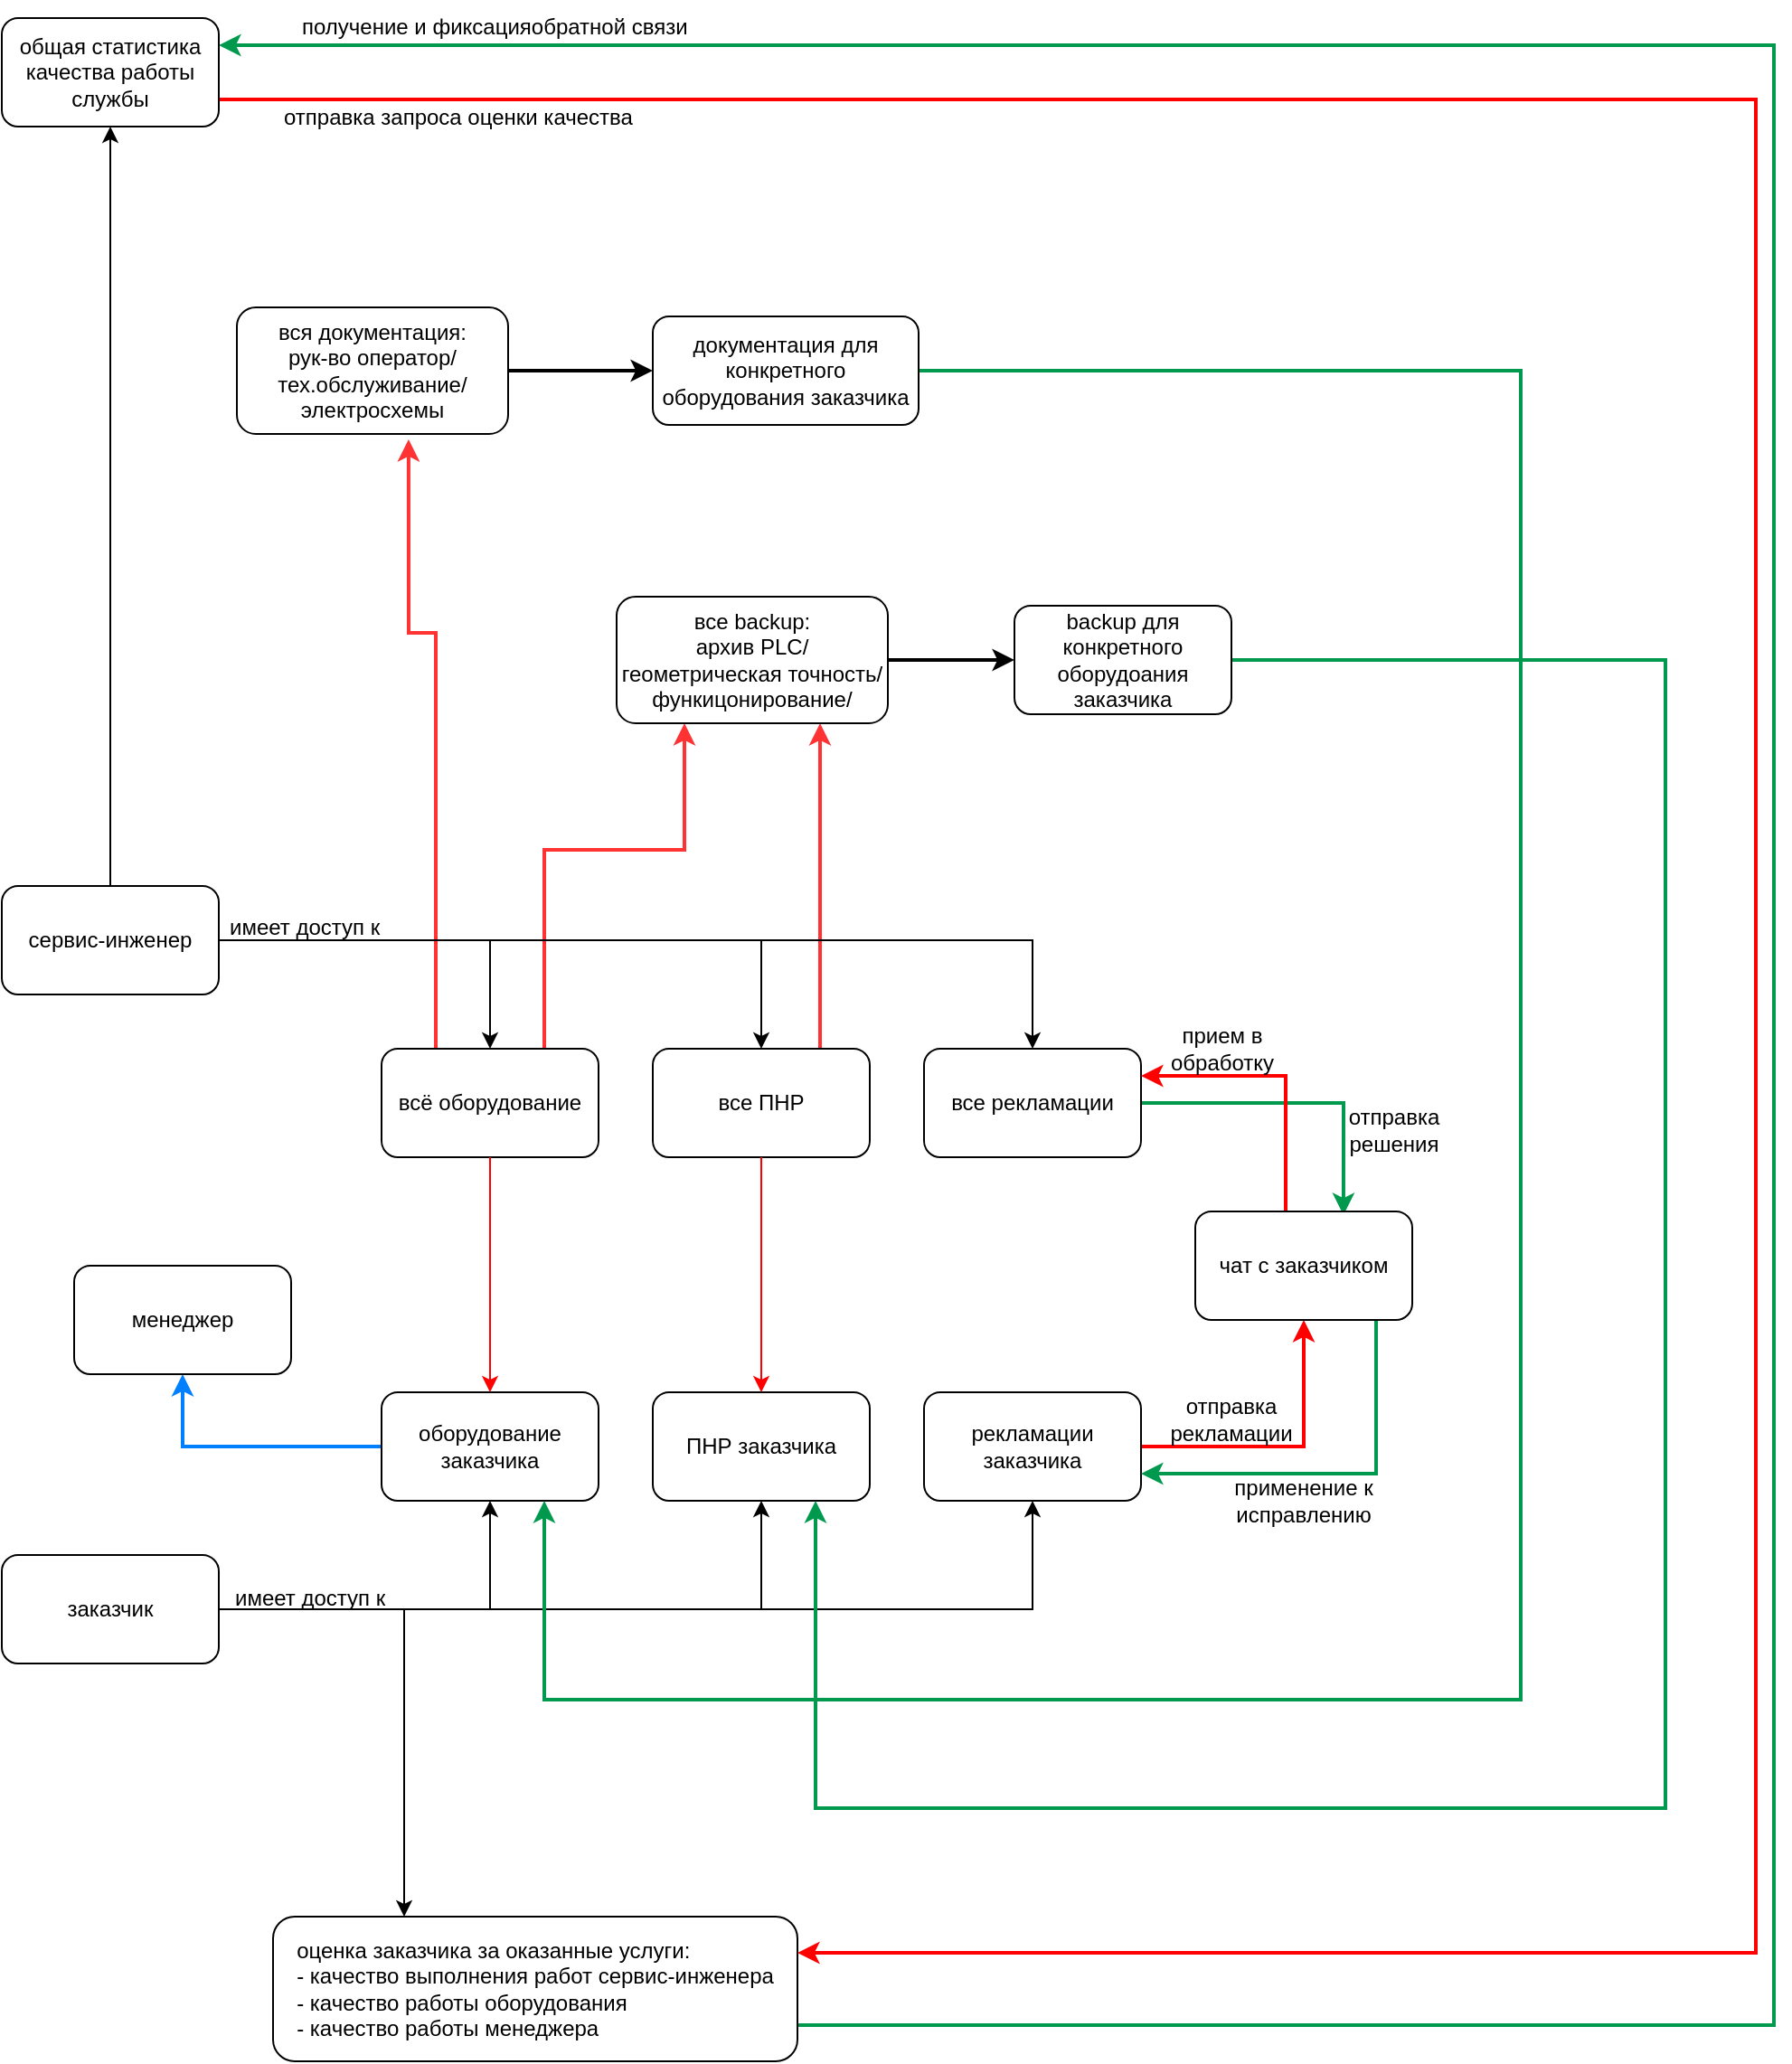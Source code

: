 <mxfile version="20.8.16" type="device"><diagram name="Page-1" id="c7558073-3199-34d8-9f00-42111426c3f3"><mxGraphModel dx="1404" dy="2103" grid="1" gridSize="10" guides="1" tooltips="1" connect="1" arrows="1" fold="1" page="1" pageScale="1" pageWidth="826" pageHeight="1169" background="none" math="0" shadow="0"><root><mxCell id="0"/><mxCell id="1" parent="0"/><mxCell id="QvYGUt1ZefyEjffPz2my-150" style="edgeStyle=orthogonalEdgeStyle;rounded=0;orthogonalLoop=1;jettySize=auto;html=1;exitX=0.5;exitY=0;exitDx=0;exitDy=0;strokeColor=#000000;strokeWidth=1;" edge="1" parent="1" source="QvYGUt1ZefyEjffPz2my-96" target="QvYGUt1ZefyEjffPz2my-148"><mxGeometry relative="1" as="geometry"/></mxCell><mxCell id="QvYGUt1ZefyEjffPz2my-96" value="сервис-инженер" style="rounded=1;whiteSpace=wrap;html=1;" vertex="1" parent="1"><mxGeometry x="60" y="40" width="120" height="60" as="geometry"/></mxCell><mxCell id="QvYGUt1ZefyEjffPz2my-137" style="edgeStyle=orthogonalEdgeStyle;rounded=0;orthogonalLoop=1;jettySize=auto;html=1;entryX=0.25;entryY=0;entryDx=0;entryDy=0;strokeColor=#000000;strokeWidth=1;" edge="1" parent="1" source="QvYGUt1ZefyEjffPz2my-97" target="QvYGUt1ZefyEjffPz2my-136"><mxGeometry relative="1" as="geometry"><Array as="points"><mxPoint x="283" y="440"/></Array></mxGeometry></mxCell><mxCell id="QvYGUt1ZefyEjffPz2my-97" value="заказчик" style="rounded=1;whiteSpace=wrap;html=1;" vertex="1" parent="1"><mxGeometry x="60" y="410" width="120" height="60" as="geometry"/></mxCell><mxCell id="QvYGUt1ZefyEjffPz2my-125" style="edgeStyle=orthogonalEdgeStyle;rounded=0;orthogonalLoop=1;jettySize=auto;html=1;entryX=0.633;entryY=1.043;entryDx=0;entryDy=0;entryPerimeter=0;strokeColor=#FF3333;strokeWidth=2;" edge="1" parent="1" source="QvYGUt1ZefyEjffPz2my-98" target="QvYGUt1ZefyEjffPz2my-106"><mxGeometry relative="1" as="geometry"><Array as="points"><mxPoint x="300" y="-100"/><mxPoint x="285" y="-100"/></Array></mxGeometry></mxCell><mxCell id="QvYGUt1ZefyEjffPz2my-127" style="edgeStyle=orthogonalEdgeStyle;rounded=0;orthogonalLoop=1;jettySize=auto;html=1;entryX=0.25;entryY=1;entryDx=0;entryDy=0;strokeColor=#FF3333;strokeWidth=2;" edge="1" parent="1" source="QvYGUt1ZefyEjffPz2my-98" target="QvYGUt1ZefyEjffPz2my-105"><mxGeometry relative="1" as="geometry"><Array as="points"><mxPoint x="360" y="20"/><mxPoint x="438" y="20"/></Array></mxGeometry></mxCell><mxCell id="QvYGUt1ZefyEjffPz2my-98" value="всё оборудование" style="rounded=1;whiteSpace=wrap;html=1;" vertex="1" parent="1"><mxGeometry x="270" y="130" width="120" height="60" as="geometry"/></mxCell><mxCell id="QvYGUt1ZefyEjffPz2my-139" style="edgeStyle=orthogonalEdgeStyle;rounded=0;orthogonalLoop=1;jettySize=auto;html=1;entryX=0.5;entryY=1;entryDx=0;entryDy=0;strokeColor=#007FFF;strokeWidth=2;" edge="1" parent="1" source="QvYGUt1ZefyEjffPz2my-99" target="QvYGUt1ZefyEjffPz2my-138"><mxGeometry relative="1" as="geometry"/></mxCell><mxCell id="QvYGUt1ZefyEjffPz2my-99" value="оборудование заказчика" style="rounded=1;whiteSpace=wrap;html=1;" vertex="1" parent="1"><mxGeometry x="270" y="320" width="120" height="60" as="geometry"/></mxCell><mxCell id="QvYGUt1ZefyEjffPz2my-117" style="edgeStyle=orthogonalEdgeStyle;rounded=0;orthogonalLoop=1;jettySize=auto;html=1;exitX=1;exitY=0.5;exitDx=0;exitDy=0;entryX=0.5;entryY=1;entryDx=0;entryDy=0;strokeWidth=2;strokeColor=#FF0000;" edge="1" parent="1" source="QvYGUt1ZefyEjffPz2my-100" target="QvYGUt1ZefyEjffPz2my-104"><mxGeometry relative="1" as="geometry"/></mxCell><mxCell id="QvYGUt1ZefyEjffPz2my-100" value="рекламации заказчика" style="rounded=1;whiteSpace=wrap;html=1;" vertex="1" parent="1"><mxGeometry x="570" y="320" width="120" height="60" as="geometry"/></mxCell><mxCell id="QvYGUt1ZefyEjffPz2my-129" style="edgeStyle=orthogonalEdgeStyle;rounded=0;orthogonalLoop=1;jettySize=auto;html=1;entryX=0.683;entryY=0.033;entryDx=0;entryDy=0;entryPerimeter=0;strokeColor=#00994D;strokeWidth=2;" edge="1" parent="1" source="QvYGUt1ZefyEjffPz2my-101" target="QvYGUt1ZefyEjffPz2my-104"><mxGeometry relative="1" as="geometry"/></mxCell><mxCell id="QvYGUt1ZefyEjffPz2my-101" value="все рекламации" style="rounded=1;whiteSpace=wrap;html=1;" vertex="1" parent="1"><mxGeometry x="570" y="130" width="120" height="60" as="geometry"/></mxCell><mxCell id="QvYGUt1ZefyEjffPz2my-102" value="ПНР заказчика" style="rounded=1;whiteSpace=wrap;html=1;" vertex="1" parent="1"><mxGeometry x="420" y="320" width="120" height="60" as="geometry"/></mxCell><mxCell id="QvYGUt1ZefyEjffPz2my-128" style="edgeStyle=orthogonalEdgeStyle;rounded=0;orthogonalLoop=1;jettySize=auto;html=1;entryX=0.75;entryY=1;entryDx=0;entryDy=0;fillColor=#a20025;strokeColor=#FF3333;strokeWidth=2;" edge="1" parent="1" source="QvYGUt1ZefyEjffPz2my-103" target="QvYGUt1ZefyEjffPz2my-105"><mxGeometry relative="1" as="geometry"><Array as="points"><mxPoint x="513" y="40"/></Array></mxGeometry></mxCell><mxCell id="QvYGUt1ZefyEjffPz2my-103" value="все ПНР" style="rounded=1;whiteSpace=wrap;html=1;" vertex="1" parent="1"><mxGeometry x="420" y="130" width="120" height="60" as="geometry"/></mxCell><mxCell id="QvYGUt1ZefyEjffPz2my-121" style="edgeStyle=orthogonalEdgeStyle;rounded=0;orthogonalLoop=1;jettySize=auto;html=1;entryX=1;entryY=0.75;entryDx=0;entryDy=0;strokeColor=#00994D;strokeWidth=2;" edge="1" parent="1" source="QvYGUt1ZefyEjffPz2my-104" target="QvYGUt1ZefyEjffPz2my-100"><mxGeometry relative="1" as="geometry"><Array as="points"><mxPoint x="820" y="365"/></Array></mxGeometry></mxCell><mxCell id="QvYGUt1ZefyEjffPz2my-122" style="edgeStyle=orthogonalEdgeStyle;rounded=0;orthogonalLoop=1;jettySize=auto;html=1;entryX=1;entryY=0.25;entryDx=0;entryDy=0;strokeColor=#FF0000;strokeWidth=2;" edge="1" parent="1" source="QvYGUt1ZefyEjffPz2my-104" target="QvYGUt1ZefyEjffPz2my-101"><mxGeometry relative="1" as="geometry"><Array as="points"><mxPoint x="770" y="145"/></Array></mxGeometry></mxCell><mxCell id="QvYGUt1ZefyEjffPz2my-104" value="чат с заказчиком" style="rounded=1;whiteSpace=wrap;html=1;" vertex="1" parent="1"><mxGeometry x="720" y="220" width="120" height="60" as="geometry"/></mxCell><mxCell id="QvYGUt1ZefyEjffPz2my-134" style="edgeStyle=orthogonalEdgeStyle;rounded=0;orthogonalLoop=1;jettySize=auto;html=1;exitX=1;exitY=0.5;exitDx=0;exitDy=0;entryX=0;entryY=0.5;entryDx=0;entryDy=0;strokeColor=#000000;strokeWidth=2;" edge="1" parent="1" source="QvYGUt1ZefyEjffPz2my-105" target="QvYGUt1ZefyEjffPz2my-131"><mxGeometry relative="1" as="geometry"/></mxCell><mxCell id="QvYGUt1ZefyEjffPz2my-105" value="все backup: &lt;br&gt;архив PLC/ геометрическая точность/&lt;br&gt;функицонирование/" style="rounded=1;whiteSpace=wrap;html=1;" vertex="1" parent="1"><mxGeometry x="400" y="-120" width="150" height="70" as="geometry"/></mxCell><mxCell id="QvYGUt1ZefyEjffPz2my-132" style="edgeStyle=orthogonalEdgeStyle;rounded=0;orthogonalLoop=1;jettySize=auto;html=1;entryX=0;entryY=0.5;entryDx=0;entryDy=0;strokeColor=#000000;strokeWidth=2;" edge="1" parent="1" source="QvYGUt1ZefyEjffPz2my-106" target="QvYGUt1ZefyEjffPz2my-130"><mxGeometry relative="1" as="geometry"><Array as="points"><mxPoint x="370" y="-245"/><mxPoint x="370" y="-245"/></Array></mxGeometry></mxCell><mxCell id="QvYGUt1ZefyEjffPz2my-106" value="вся документация: &lt;br&gt;рук-во оператор/тех.обслуживание/ электросхемы" style="rounded=1;whiteSpace=wrap;html=1;" vertex="1" parent="1"><mxGeometry x="190" y="-280" width="150" height="70" as="geometry"/></mxCell><mxCell id="QvYGUt1ZefyEjffPz2my-107" value="" style="endArrow=classic;html=1;rounded=0;exitX=1;exitY=0.5;exitDx=0;exitDy=0;entryX=0.5;entryY=1;entryDx=0;entryDy=0;" edge="1" parent="1" source="QvYGUt1ZefyEjffPz2my-97" target="QvYGUt1ZefyEjffPz2my-100"><mxGeometry width="50" height="50" relative="1" as="geometry"><mxPoint x="390" y="240" as="sourcePoint"/><mxPoint x="440" y="190" as="targetPoint"/><Array as="points"><mxPoint x="630" y="440"/></Array></mxGeometry></mxCell><mxCell id="QvYGUt1ZefyEjffPz2my-108" value="" style="endArrow=classic;html=1;rounded=0;entryX=0.5;entryY=1;entryDx=0;entryDy=0;" edge="1" parent="1" target="QvYGUt1ZefyEjffPz2my-102"><mxGeometry width="50" height="50" relative="1" as="geometry"><mxPoint x="480" y="440" as="sourcePoint"/><mxPoint x="440" y="190" as="targetPoint"/></mxGeometry></mxCell><mxCell id="QvYGUt1ZefyEjffPz2my-109" value="" style="endArrow=classic;html=1;rounded=0;" edge="1" parent="1" target="QvYGUt1ZefyEjffPz2my-99"><mxGeometry width="50" height="50" relative="1" as="geometry"><mxPoint x="330" y="440" as="sourcePoint"/><mxPoint x="440" y="190" as="targetPoint"/></mxGeometry></mxCell><mxCell id="QvYGUt1ZefyEjffPz2my-110" value="" style="endArrow=classic;html=1;rounded=0;exitX=1;exitY=0.5;exitDx=0;exitDy=0;entryX=0.5;entryY=0;entryDx=0;entryDy=0;" edge="1" parent="1" source="QvYGUt1ZefyEjffPz2my-96" target="QvYGUt1ZefyEjffPz2my-101"><mxGeometry width="50" height="50" relative="1" as="geometry"><mxPoint x="390" y="240" as="sourcePoint"/><mxPoint x="440" y="190" as="targetPoint"/><Array as="points"><mxPoint x="630" y="70"/></Array></mxGeometry></mxCell><mxCell id="QvYGUt1ZefyEjffPz2my-111" value="" style="endArrow=classic;html=1;rounded=0;entryX=0.5;entryY=0;entryDx=0;entryDy=0;" edge="1" parent="1" target="QvYGUt1ZefyEjffPz2my-103"><mxGeometry width="50" height="50" relative="1" as="geometry"><mxPoint x="480" y="70" as="sourcePoint"/><mxPoint x="440" y="190" as="targetPoint"/></mxGeometry></mxCell><mxCell id="QvYGUt1ZefyEjffPz2my-112" value="" style="endArrow=classic;html=1;rounded=0;entryX=0.5;entryY=0;entryDx=0;entryDy=0;" edge="1" parent="1" target="QvYGUt1ZefyEjffPz2my-98"><mxGeometry width="50" height="50" relative="1" as="geometry"><mxPoint x="330" y="70" as="sourcePoint"/><mxPoint x="440" y="190" as="targetPoint"/></mxGeometry></mxCell><mxCell id="QvYGUt1ZefyEjffPz2my-114" value="" style="endArrow=classic;html=1;rounded=0;exitX=0.5;exitY=1;exitDx=0;exitDy=0;entryX=0.5;entryY=0;entryDx=0;entryDy=0;strokeColor=#FF0000;" edge="1" parent="1" source="QvYGUt1ZefyEjffPz2my-98" target="QvYGUt1ZefyEjffPz2my-99"><mxGeometry width="50" height="50" relative="1" as="geometry"><mxPoint x="390" y="240" as="sourcePoint"/><mxPoint x="440" y="190" as="targetPoint"/></mxGeometry></mxCell><mxCell id="QvYGUt1ZefyEjffPz2my-115" value="" style="endArrow=classic;html=1;rounded=0;entryX=0.5;entryY=0;entryDx=0;entryDy=0;exitX=0.5;exitY=1;exitDx=0;exitDy=0;strokeColor=#FF0000;" edge="1" parent="1" source="QvYGUt1ZefyEjffPz2my-103" target="QvYGUt1ZefyEjffPz2my-102"><mxGeometry width="50" height="50" relative="1" as="geometry"><mxPoint x="390" y="240" as="sourcePoint"/><mxPoint x="440" y="190" as="targetPoint"/></mxGeometry></mxCell><mxCell id="QvYGUt1ZefyEjffPz2my-133" style="edgeStyle=orthogonalEdgeStyle;rounded=0;orthogonalLoop=1;jettySize=auto;html=1;exitX=1;exitY=0.5;exitDx=0;exitDy=0;entryX=0.75;entryY=1;entryDx=0;entryDy=0;strokeColor=#00994D;strokeWidth=2;" edge="1" parent="1" source="QvYGUt1ZefyEjffPz2my-130" target="QvYGUt1ZefyEjffPz2my-99"><mxGeometry relative="1" as="geometry"><Array as="points"><mxPoint x="900" y="-245"/><mxPoint x="900" y="490"/><mxPoint x="360" y="490"/></Array></mxGeometry></mxCell><mxCell id="QvYGUt1ZefyEjffPz2my-130" value="документация для конкретного оборудования заказчика" style="rounded=1;whiteSpace=wrap;html=1;" vertex="1" parent="1"><mxGeometry x="420" y="-275" width="147" height="60" as="geometry"/></mxCell><mxCell id="QvYGUt1ZefyEjffPz2my-135" style="edgeStyle=orthogonalEdgeStyle;rounded=0;orthogonalLoop=1;jettySize=auto;html=1;exitX=1;exitY=0.5;exitDx=0;exitDy=0;entryX=0.75;entryY=1;entryDx=0;entryDy=0;strokeColor=#00994D;strokeWidth=2;" edge="1" parent="1" source="QvYGUt1ZefyEjffPz2my-131" target="QvYGUt1ZefyEjffPz2my-102"><mxGeometry relative="1" as="geometry"><Array as="points"><mxPoint x="980" y="-85"/><mxPoint x="980" y="550"/><mxPoint x="510" y="550"/></Array></mxGeometry></mxCell><mxCell id="QvYGUt1ZefyEjffPz2my-131" value="backup для конкретного оборудоания заказчика" style="rounded=1;whiteSpace=wrap;html=1;" vertex="1" parent="1"><mxGeometry x="620" y="-115" width="120" height="60" as="geometry"/></mxCell><mxCell id="QvYGUt1ZefyEjffPz2my-153" style="edgeStyle=orthogonalEdgeStyle;rounded=0;orthogonalLoop=1;jettySize=auto;html=1;exitX=1;exitY=0.75;exitDx=0;exitDy=0;entryX=1;entryY=0.25;entryDx=0;entryDy=0;strokeColor=#00994D;strokeWidth=2;" edge="1" parent="1" source="QvYGUt1ZefyEjffPz2my-136" target="QvYGUt1ZefyEjffPz2my-148"><mxGeometry relative="1" as="geometry"><Array as="points"><mxPoint x="1040" y="670"/><mxPoint x="1040" y="-425"/></Array></mxGeometry></mxCell><mxCell id="QvYGUt1ZefyEjffPz2my-136" value="&lt;div style=&quot;text-align: left;&quot;&gt;&lt;span style=&quot;background-color: initial;&quot;&gt;оценка заказчика за оказанные услуги:&lt;/span&gt;&lt;/div&gt;&lt;div style=&quot;text-align: left;&quot;&gt;&lt;span style=&quot;background-color: initial;&quot;&gt;- качество выполнения работ сервис-инженера&lt;/span&gt;&lt;/div&gt;&lt;div style=&quot;text-align: left;&quot;&gt;&lt;span style=&quot;background-color: initial;&quot;&gt;- качество работы оборудования&lt;/span&gt;&lt;/div&gt;&lt;div style=&quot;text-align: left;&quot;&gt;&lt;span style=&quot;background-color: initial;&quot;&gt;- качество работы менеджера&lt;/span&gt;&lt;/div&gt;" style="rounded=1;whiteSpace=wrap;html=1;" vertex="1" parent="1"><mxGeometry x="210" y="610" width="290" height="80" as="geometry"/></mxCell><mxCell id="QvYGUt1ZefyEjffPz2my-138" value="менеджер" style="rounded=1;whiteSpace=wrap;html=1;" vertex="1" parent="1"><mxGeometry x="100" y="250" width="120" height="60" as="geometry"/></mxCell><mxCell id="QvYGUt1ZefyEjffPz2my-140" value="имеет доступ к&amp;nbsp;" style="text;strokeColor=none;fillColor=none;align=left;verticalAlign=middle;spacingLeft=4;spacingRight=4;overflow=hidden;points=[[0,0.5],[1,0.5]];portConstraint=eastwest;rotatable=0;whiteSpace=wrap;html=1;" vertex="1" parent="1"><mxGeometry x="180" y="48" width="130" height="30" as="geometry"/></mxCell><mxCell id="QvYGUt1ZefyEjffPz2my-143" value="отправка рекламации" style="text;html=1;strokeColor=none;fillColor=none;align=center;verticalAlign=middle;whiteSpace=wrap;rounded=0;" vertex="1" parent="1"><mxGeometry x="680" y="320" width="120" height="30" as="geometry"/></mxCell><mxCell id="QvYGUt1ZefyEjffPz2my-144" value="прием в обработку" style="text;html=1;strokeColor=none;fillColor=none;align=center;verticalAlign=middle;whiteSpace=wrap;rounded=0;" vertex="1" parent="1"><mxGeometry x="705" y="118" width="60" height="23" as="geometry"/></mxCell><mxCell id="QvYGUt1ZefyEjffPz2my-145" value="отправка решения" style="text;html=1;strokeColor=none;fillColor=none;align=center;verticalAlign=middle;whiteSpace=wrap;rounded=0;" vertex="1" parent="1"><mxGeometry x="800" y="160" width="60" height="30" as="geometry"/></mxCell><mxCell id="QvYGUt1ZefyEjffPz2my-147" value="применение к исправлению" style="text;html=1;strokeColor=none;fillColor=none;align=center;verticalAlign=middle;whiteSpace=wrap;rounded=0;" vertex="1" parent="1"><mxGeometry x="740" y="365" width="80" height="30" as="geometry"/></mxCell><mxCell id="QvYGUt1ZefyEjffPz2my-151" style="edgeStyle=orthogonalEdgeStyle;rounded=0;orthogonalLoop=1;jettySize=auto;html=1;exitX=1;exitY=0.75;exitDx=0;exitDy=0;entryX=1;entryY=0.25;entryDx=0;entryDy=0;strokeColor=#FF0000;strokeWidth=2;" edge="1" parent="1" source="QvYGUt1ZefyEjffPz2my-148" target="QvYGUt1ZefyEjffPz2my-136"><mxGeometry relative="1" as="geometry"><Array as="points"><mxPoint x="1030" y="-395"/><mxPoint x="1030" y="630"/></Array></mxGeometry></mxCell><mxCell id="QvYGUt1ZefyEjffPz2my-148" value="общая статистика качества работы службы" style="rounded=1;whiteSpace=wrap;html=1;" vertex="1" parent="1"><mxGeometry x="60" y="-440" width="120" height="60" as="geometry"/></mxCell><mxCell id="QvYGUt1ZefyEjffPz2my-152" value="отправка запроса оценки качества" style="text;strokeColor=none;fillColor=none;align=left;verticalAlign=middle;spacingLeft=4;spacingRight=4;overflow=hidden;points=[[0,0.5],[1,0.5]];portConstraint=eastwest;rotatable=0;whiteSpace=wrap;html=1;" vertex="1" parent="1"><mxGeometry x="210" y="-400" width="250" height="30" as="geometry"/></mxCell><mxCell id="QvYGUt1ZefyEjffPz2my-154" value="получение и фиксацияобратной связи" style="text;strokeColor=none;fillColor=none;align=left;verticalAlign=middle;spacingLeft=4;spacingRight=4;overflow=hidden;points=[[0,0.5],[1,0.5]];portConstraint=eastwest;rotatable=0;whiteSpace=wrap;html=1;" vertex="1" parent="1"><mxGeometry x="220" y="-450" width="230" height="30" as="geometry"/></mxCell><mxCell id="QvYGUt1ZefyEjffPz2my-155" value="имеет доступ к&amp;nbsp;" style="text;strokeColor=none;fillColor=none;align=left;verticalAlign=middle;spacingLeft=4;spacingRight=4;overflow=hidden;points=[[0,0.5],[1,0.5]];portConstraint=eastwest;rotatable=0;whiteSpace=wrap;html=1;" vertex="1" parent="1"><mxGeometry x="183" y="419" width="130" height="30" as="geometry"/></mxCell></root></mxGraphModel></diagram></mxfile>
